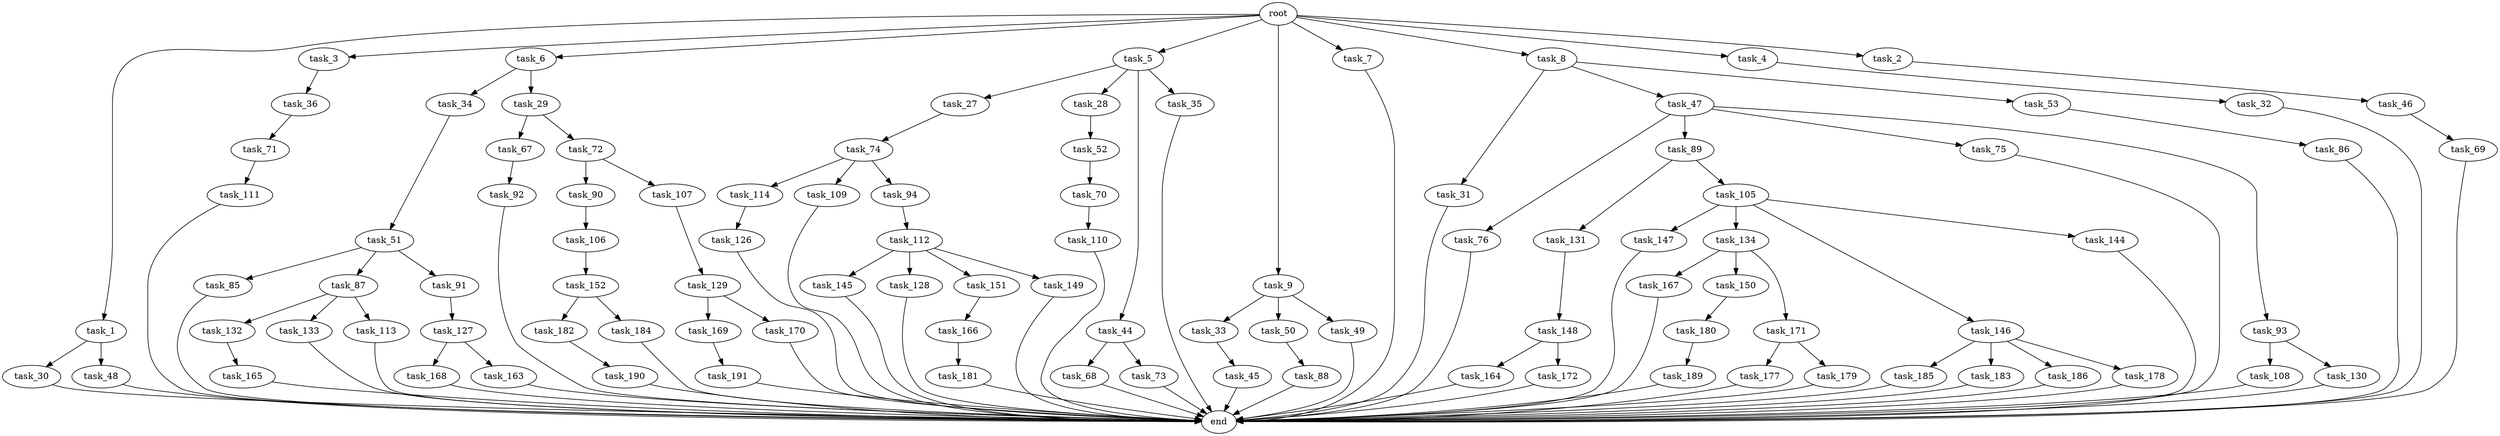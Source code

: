 digraph G {
  task_110 [size="420906795008.000000"];
  task_31 [size="137438953472.000000"];
  task_33 [size="695784701952.000000"];
  task_147 [size="858993459200.000000"];
  task_76 [size="420906795008.000000"];
  task_112 [size="137438953472.000000"];
  task_27 [size="549755813888.000000"];
  task_167 [size="214748364800.000000"];
  task_106 [size="420906795008.000000"];
  task_177 [size="77309411328.000000"];
  task_132 [size="137438953472.000000"];
  task_165 [size="214748364800.000000"];
  task_32 [size="420906795008.000000"];
  task_30 [size="34359738368.000000"];
  task_111 [size="137438953472.000000"];
  task_134 [size="858993459200.000000"];
  task_169 [size="214748364800.000000"];
  end [size="0.000000"];
  task_71 [size="137438953472.000000"];
  task_47 [size="137438953472.000000"];
  task_164 [size="420906795008.000000"];
  task_74 [size="858993459200.000000"];
  task_28 [size="549755813888.000000"];
  task_70 [size="34359738368.000000"];
  task_53 [size="137438953472.000000"];
  task_114 [size="34359738368.000000"];
  task_1 [size="1024.000000"];
  task_152 [size="549755813888.000000"];
  task_3 [size="1024.000000"];
  task_6 [size="1024.000000"];
  task_185 [size="137438953472.000000"];
  task_36 [size="309237645312.000000"];
  task_85 [size="858993459200.000000"];
  task_48 [size="34359738368.000000"];
  task_131 [size="420906795008.000000"];
  task_5 [size="1024.000000"];
  task_44 [size="549755813888.000000"];
  task_145 [size="137438953472.000000"];
  task_166 [size="695784701952.000000"];
  task_183 [size="137438953472.000000"];
  task_87 [size="858993459200.000000"];
  task_51 [size="309237645312.000000"];
  task_146 [size="858993459200.000000"];
  task_34 [size="137438953472.000000"];
  task_9 [size="1024.000000"];
  task_68 [size="309237645312.000000"];
  task_67 [size="420906795008.000000"];
  task_29 [size="137438953472.000000"];
  task_182 [size="34359738368.000000"];
  task_179 [size="77309411328.000000"];
  task_89 [size="420906795008.000000"];
  task_109 [size="34359738368.000000"];
  task_35 [size="549755813888.000000"];
  task_144 [size="858993459200.000000"];
  task_191 [size="420906795008.000000"];
  task_180 [size="309237645312.000000"];
  task_108 [size="214748364800.000000"];
  task_130 [size="214748364800.000000"];
  task_75 [size="420906795008.000000"];
  task_150 [size="214748364800.000000"];
  task_69 [size="77309411328.000000"];
  task_46 [size="309237645312.000000"];
  task_94 [size="34359738368.000000"];
  task_186 [size="137438953472.000000"];
  task_90 [size="858993459200.000000"];
  task_128 [size="137438953472.000000"];
  task_91 [size="858993459200.000000"];
  root [size="0.000000"];
  task_151 [size="137438953472.000000"];
  task_172 [size="420906795008.000000"];
  task_189 [size="214748364800.000000"];
  task_129 [size="309237645312.000000"];
  task_72 [size="420906795008.000000"];
  task_107 [size="858993459200.000000"];
  task_88 [size="34359738368.000000"];
  task_184 [size="34359738368.000000"];
  task_126 [size="695784701952.000000"];
  task_7 [size="1024.000000"];
  task_45 [size="34359738368.000000"];
  task_171 [size="214748364800.000000"];
  task_50 [size="695784701952.000000"];
  task_149 [size="137438953472.000000"];
  task_133 [size="137438953472.000000"];
  task_49 [size="695784701952.000000"];
  task_127 [size="309237645312.000000"];
  task_92 [size="77309411328.000000"];
  task_8 [size="1024.000000"];
  task_168 [size="214748364800.000000"];
  task_163 [size="214748364800.000000"];
  task_181 [size="858993459200.000000"];
  task_148 [size="309237645312.000000"];
  task_170 [size="214748364800.000000"];
  task_52 [size="214748364800.000000"];
  task_73 [size="309237645312.000000"];
  task_105 [size="420906795008.000000"];
  task_4 [size="1024.000000"];
  task_190 [size="34359738368.000000"];
  task_93 [size="420906795008.000000"];
  task_86 [size="549755813888.000000"];
  task_2 [size="1024.000000"];
  task_178 [size="137438953472.000000"];
  task_113 [size="137438953472.000000"];

  task_110 -> end [size="1.000000"];
  task_31 -> end [size="1.000000"];
  task_33 -> task_45 [size="33554432.000000"];
  task_147 -> end [size="1.000000"];
  task_76 -> end [size="1.000000"];
  task_112 -> task_145 [size="134217728.000000"];
  task_112 -> task_151 [size="134217728.000000"];
  task_112 -> task_128 [size="134217728.000000"];
  task_112 -> task_149 [size="134217728.000000"];
  task_27 -> task_74 [size="838860800.000000"];
  task_167 -> end [size="1.000000"];
  task_106 -> task_152 [size="536870912.000000"];
  task_177 -> end [size="1.000000"];
  task_132 -> task_165 [size="209715200.000000"];
  task_165 -> end [size="1.000000"];
  task_32 -> end [size="1.000000"];
  task_30 -> end [size="1.000000"];
  task_111 -> end [size="1.000000"];
  task_134 -> task_150 [size="209715200.000000"];
  task_134 -> task_171 [size="209715200.000000"];
  task_134 -> task_167 [size="209715200.000000"];
  task_169 -> task_191 [size="411041792.000000"];
  task_71 -> task_111 [size="134217728.000000"];
  task_47 -> task_76 [size="411041792.000000"];
  task_47 -> task_93 [size="411041792.000000"];
  task_47 -> task_89 [size="411041792.000000"];
  task_47 -> task_75 [size="411041792.000000"];
  task_164 -> end [size="1.000000"];
  task_74 -> task_114 [size="33554432.000000"];
  task_74 -> task_109 [size="33554432.000000"];
  task_74 -> task_94 [size="33554432.000000"];
  task_28 -> task_52 [size="209715200.000000"];
  task_70 -> task_110 [size="411041792.000000"];
  task_53 -> task_86 [size="536870912.000000"];
  task_114 -> task_126 [size="679477248.000000"];
  task_1 -> task_30 [size="33554432.000000"];
  task_1 -> task_48 [size="33554432.000000"];
  task_152 -> task_182 [size="33554432.000000"];
  task_152 -> task_184 [size="33554432.000000"];
  task_3 -> task_36 [size="301989888.000000"];
  task_6 -> task_34 [size="134217728.000000"];
  task_6 -> task_29 [size="134217728.000000"];
  task_185 -> end [size="1.000000"];
  task_36 -> task_71 [size="134217728.000000"];
  task_85 -> end [size="1.000000"];
  task_48 -> end [size="1.000000"];
  task_131 -> task_148 [size="301989888.000000"];
  task_5 -> task_27 [size="536870912.000000"];
  task_5 -> task_35 [size="536870912.000000"];
  task_5 -> task_28 [size="536870912.000000"];
  task_5 -> task_44 [size="536870912.000000"];
  task_44 -> task_73 [size="301989888.000000"];
  task_44 -> task_68 [size="301989888.000000"];
  task_145 -> end [size="1.000000"];
  task_166 -> task_181 [size="838860800.000000"];
  task_183 -> end [size="1.000000"];
  task_87 -> task_113 [size="134217728.000000"];
  task_87 -> task_133 [size="134217728.000000"];
  task_87 -> task_132 [size="134217728.000000"];
  task_51 -> task_85 [size="838860800.000000"];
  task_51 -> task_87 [size="838860800.000000"];
  task_51 -> task_91 [size="838860800.000000"];
  task_146 -> task_185 [size="134217728.000000"];
  task_146 -> task_183 [size="134217728.000000"];
  task_146 -> task_186 [size="134217728.000000"];
  task_146 -> task_178 [size="134217728.000000"];
  task_34 -> task_51 [size="301989888.000000"];
  task_9 -> task_33 [size="679477248.000000"];
  task_9 -> task_49 [size="679477248.000000"];
  task_9 -> task_50 [size="679477248.000000"];
  task_68 -> end [size="1.000000"];
  task_67 -> task_92 [size="75497472.000000"];
  task_29 -> task_72 [size="411041792.000000"];
  task_29 -> task_67 [size="411041792.000000"];
  task_182 -> task_190 [size="33554432.000000"];
  task_179 -> end [size="1.000000"];
  task_89 -> task_131 [size="411041792.000000"];
  task_89 -> task_105 [size="411041792.000000"];
  task_109 -> end [size="1.000000"];
  task_35 -> end [size="1.000000"];
  task_144 -> end [size="1.000000"];
  task_191 -> end [size="1.000000"];
  task_180 -> task_189 [size="209715200.000000"];
  task_108 -> end [size="1.000000"];
  task_130 -> end [size="1.000000"];
  task_75 -> end [size="1.000000"];
  task_150 -> task_180 [size="301989888.000000"];
  task_69 -> end [size="1.000000"];
  task_46 -> task_69 [size="75497472.000000"];
  task_94 -> task_112 [size="134217728.000000"];
  task_186 -> end [size="1.000000"];
  task_90 -> task_106 [size="411041792.000000"];
  task_128 -> end [size="1.000000"];
  task_91 -> task_127 [size="301989888.000000"];
  root -> task_9 [size="1.000000"];
  root -> task_5 [size="1.000000"];
  root -> task_7 [size="1.000000"];
  root -> task_2 [size="1.000000"];
  root -> task_1 [size="1.000000"];
  root -> task_8 [size="1.000000"];
  root -> task_4 [size="1.000000"];
  root -> task_3 [size="1.000000"];
  root -> task_6 [size="1.000000"];
  task_151 -> task_166 [size="679477248.000000"];
  task_172 -> end [size="1.000000"];
  task_189 -> end [size="1.000000"];
  task_129 -> task_170 [size="209715200.000000"];
  task_129 -> task_169 [size="209715200.000000"];
  task_72 -> task_90 [size="838860800.000000"];
  task_72 -> task_107 [size="838860800.000000"];
  task_107 -> task_129 [size="301989888.000000"];
  task_88 -> end [size="1.000000"];
  task_184 -> end [size="1.000000"];
  task_126 -> end [size="1.000000"];
  task_7 -> end [size="1.000000"];
  task_45 -> end [size="1.000000"];
  task_171 -> task_177 [size="75497472.000000"];
  task_171 -> task_179 [size="75497472.000000"];
  task_50 -> task_88 [size="33554432.000000"];
  task_149 -> end [size="1.000000"];
  task_133 -> end [size="1.000000"];
  task_49 -> end [size="1.000000"];
  task_127 -> task_163 [size="209715200.000000"];
  task_127 -> task_168 [size="209715200.000000"];
  task_92 -> end [size="1.000000"];
  task_8 -> task_31 [size="134217728.000000"];
  task_8 -> task_53 [size="134217728.000000"];
  task_8 -> task_47 [size="134217728.000000"];
  task_168 -> end [size="1.000000"];
  task_163 -> end [size="1.000000"];
  task_181 -> end [size="1.000000"];
  task_148 -> task_164 [size="411041792.000000"];
  task_148 -> task_172 [size="411041792.000000"];
  task_170 -> end [size="1.000000"];
  task_52 -> task_70 [size="33554432.000000"];
  task_73 -> end [size="1.000000"];
  task_105 -> task_146 [size="838860800.000000"];
  task_105 -> task_144 [size="838860800.000000"];
  task_105 -> task_147 [size="838860800.000000"];
  task_105 -> task_134 [size="838860800.000000"];
  task_4 -> task_32 [size="411041792.000000"];
  task_190 -> end [size="1.000000"];
  task_93 -> task_130 [size="209715200.000000"];
  task_93 -> task_108 [size="209715200.000000"];
  task_86 -> end [size="1.000000"];
  task_2 -> task_46 [size="301989888.000000"];
  task_178 -> end [size="1.000000"];
  task_113 -> end [size="1.000000"];
}

